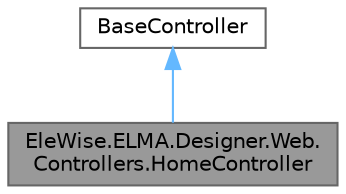 digraph "EleWise.ELMA.Designer.Web.Controllers.HomeController"
{
 // LATEX_PDF_SIZE
  bgcolor="transparent";
  edge [fontname=Helvetica,fontsize=10,labelfontname=Helvetica,labelfontsize=10];
  node [fontname=Helvetica,fontsize=10,shape=box,height=0.2,width=0.4];
  Node1 [id="Node000001",label="EleWise.ELMA.Designer.Web.\lControllers.HomeController",height=0.2,width=0.4,color="gray40", fillcolor="grey60", style="filled", fontcolor="black",tooltip="Базовый контроллер конструктора интерфесов"];
  Node2 -> Node1 [id="edge1_Node000001_Node000002",dir="back",color="steelblue1",style="solid",tooltip=" "];
  Node2 [id="Node000002",label="BaseController",height=0.2,width=0.4,color="gray40", fillcolor="white", style="filled",tooltip=" "];
}
